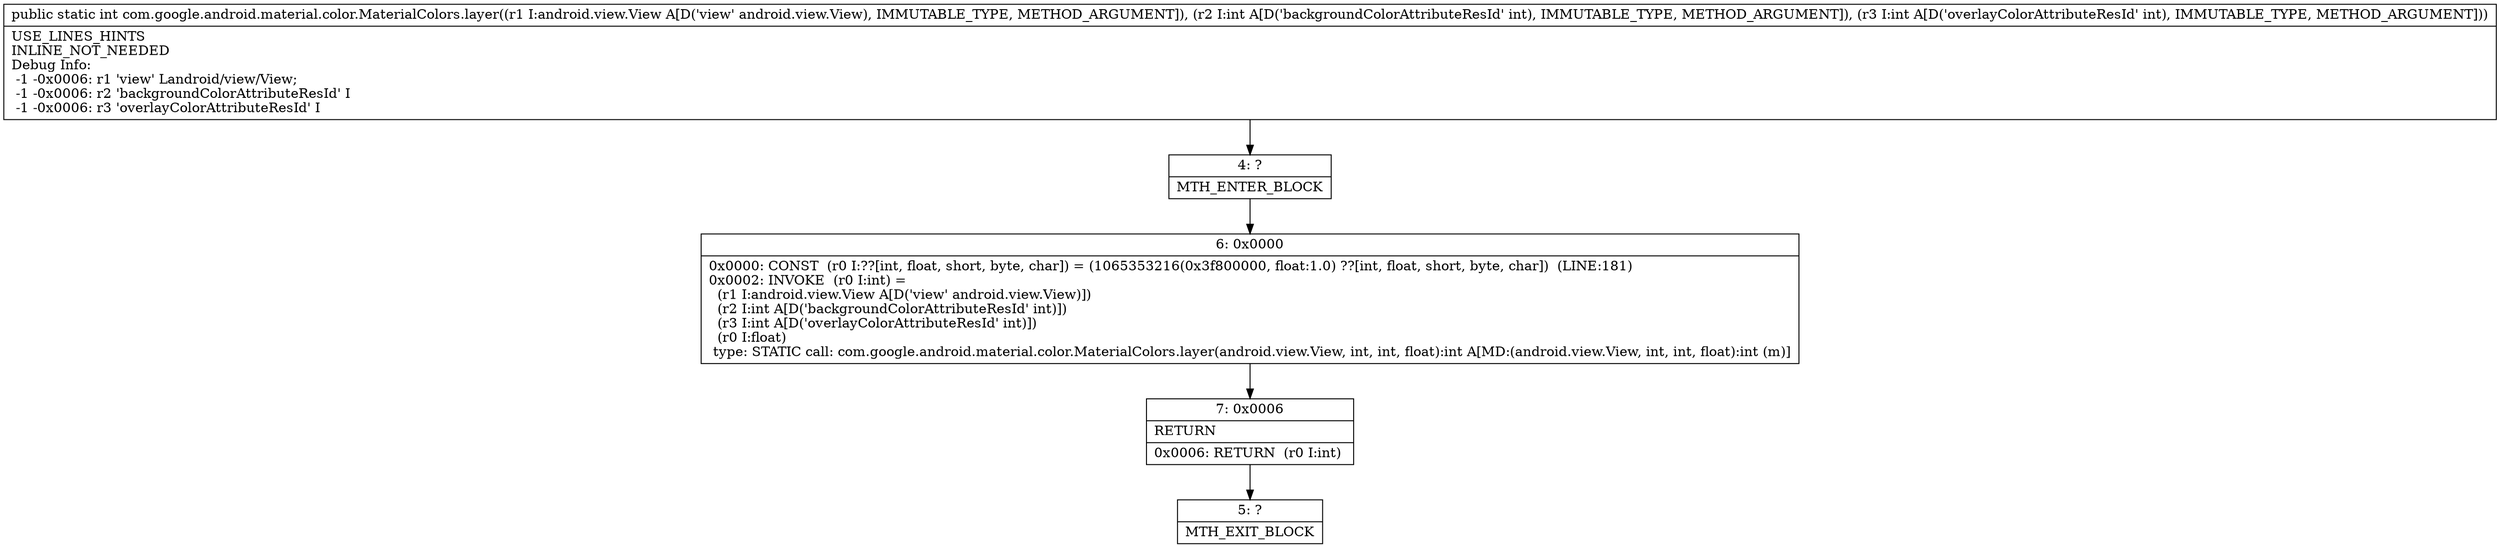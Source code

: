 digraph "CFG forcom.google.android.material.color.MaterialColors.layer(Landroid\/view\/View;II)I" {
Node_4 [shape=record,label="{4\:\ ?|MTH_ENTER_BLOCK\l}"];
Node_6 [shape=record,label="{6\:\ 0x0000|0x0000: CONST  (r0 I:??[int, float, short, byte, char]) = (1065353216(0x3f800000, float:1.0) ??[int, float, short, byte, char])  (LINE:181)\l0x0002: INVOKE  (r0 I:int) = \l  (r1 I:android.view.View A[D('view' android.view.View)])\l  (r2 I:int A[D('backgroundColorAttributeResId' int)])\l  (r3 I:int A[D('overlayColorAttributeResId' int)])\l  (r0 I:float)\l type: STATIC call: com.google.android.material.color.MaterialColors.layer(android.view.View, int, int, float):int A[MD:(android.view.View, int, int, float):int (m)]\l}"];
Node_7 [shape=record,label="{7\:\ 0x0006|RETURN\l|0x0006: RETURN  (r0 I:int) \l}"];
Node_5 [shape=record,label="{5\:\ ?|MTH_EXIT_BLOCK\l}"];
MethodNode[shape=record,label="{public static int com.google.android.material.color.MaterialColors.layer((r1 I:android.view.View A[D('view' android.view.View), IMMUTABLE_TYPE, METHOD_ARGUMENT]), (r2 I:int A[D('backgroundColorAttributeResId' int), IMMUTABLE_TYPE, METHOD_ARGUMENT]), (r3 I:int A[D('overlayColorAttributeResId' int), IMMUTABLE_TYPE, METHOD_ARGUMENT]))  | USE_LINES_HINTS\lINLINE_NOT_NEEDED\lDebug Info:\l  \-1 \-0x0006: r1 'view' Landroid\/view\/View;\l  \-1 \-0x0006: r2 'backgroundColorAttributeResId' I\l  \-1 \-0x0006: r3 'overlayColorAttributeResId' I\l}"];
MethodNode -> Node_4;Node_4 -> Node_6;
Node_6 -> Node_7;
Node_7 -> Node_5;
}


